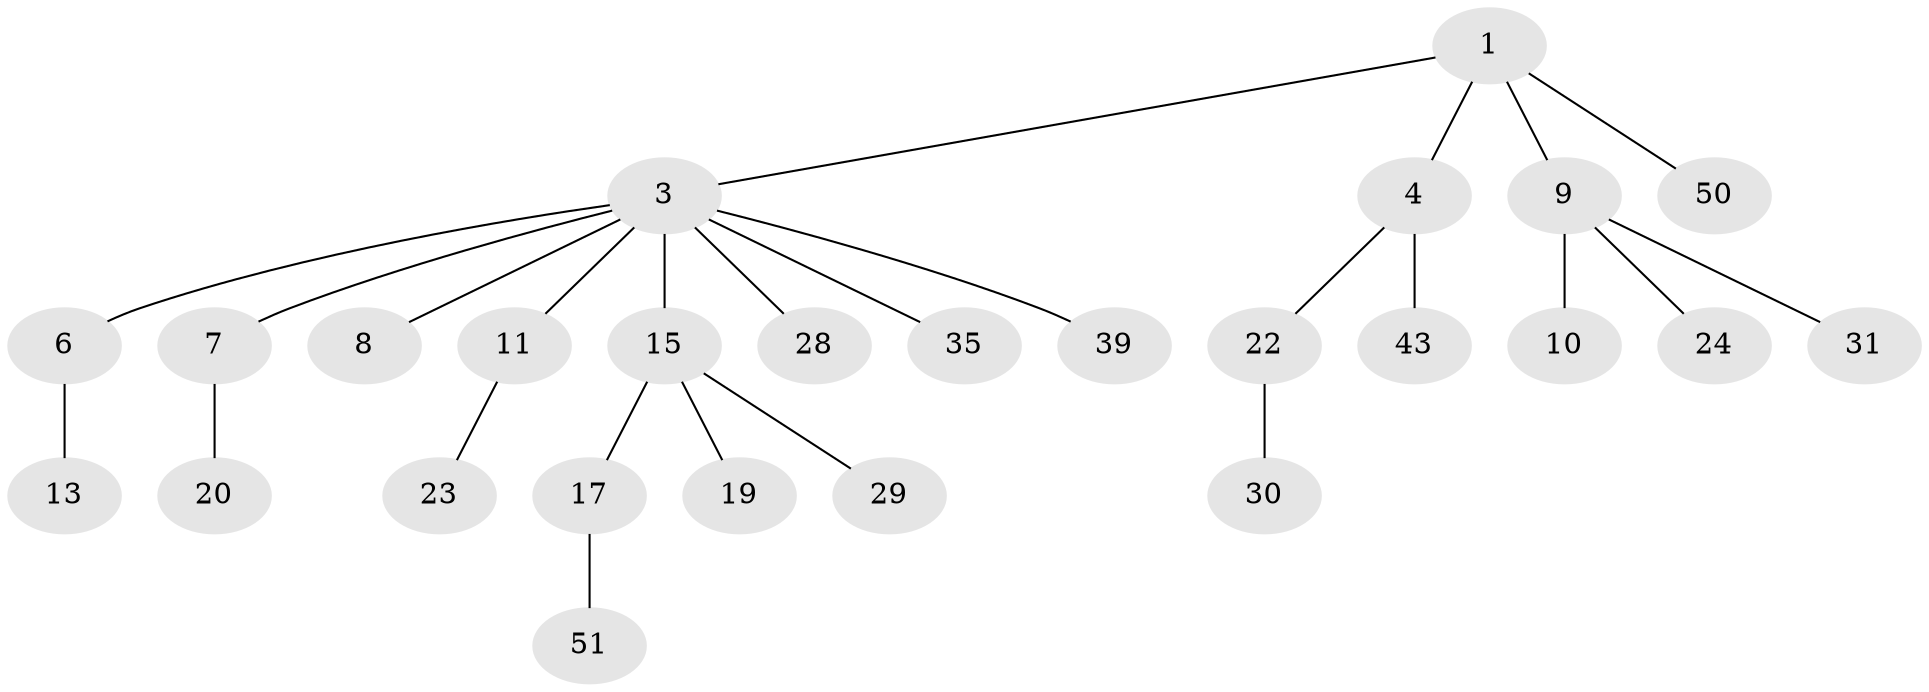 // original degree distribution, {4: 0.09433962264150944, 3: 0.1320754716981132, 6: 0.03773584905660377, 2: 0.1509433962264151, 1: 0.5660377358490566, 5: 0.018867924528301886}
// Generated by graph-tools (version 1.1) at 2025/15/03/09/25 04:15:34]
// undirected, 26 vertices, 25 edges
graph export_dot {
graph [start="1"]
  node [color=gray90,style=filled];
  1 [super="+2+34"];
  3 [super="+5+16"];
  4;
  6;
  7 [super="+37+45"];
  8 [super="+18+21"];
  9;
  10;
  11 [super="+41+12+14"];
  13 [super="+26"];
  15;
  17 [super="+33"];
  19;
  20;
  22;
  23;
  24;
  28 [super="+42+48"];
  29;
  30;
  31;
  35;
  39;
  43;
  50;
  51;
  1 -- 4;
  1 -- 50;
  1 -- 3;
  1 -- 9;
  3 -- 7;
  3 -- 8;
  3 -- 11;
  3 -- 35;
  3 -- 6;
  3 -- 39;
  3 -- 28;
  3 -- 15;
  4 -- 22;
  4 -- 43;
  6 -- 13;
  7 -- 20;
  9 -- 10;
  9 -- 24;
  9 -- 31;
  11 -- 23;
  15 -- 17;
  15 -- 19;
  15 -- 29;
  17 -- 51;
  22 -- 30;
}
